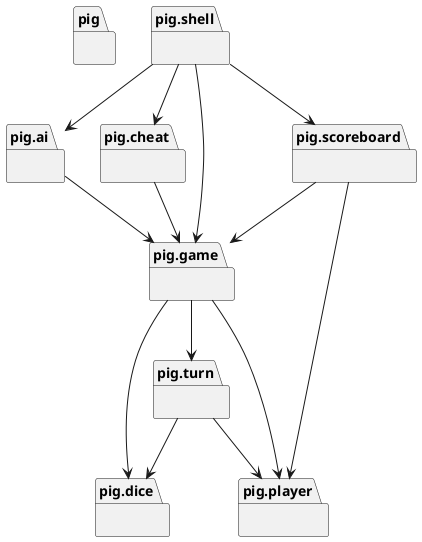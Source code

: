 @startuml packages_pig
set namespaceSeparator none
package "pig" as pig {
}
package "pig.ai" as pig.ai {
}
package "pig.cheat" as pig.cheat {
}
package "pig.dice" as pig.dice {
}
package "pig.game" as pig.game {
}
package "pig.player" as pig.player {
}
package "pig.scoreboard" as pig.scoreboard {
}
package "pig.shell" as pig.shell {
}
package "pig.turn" as pig.turn {
}
pig.ai --> pig.game
pig.cheat --> pig.game
pig.game --> pig.dice
pig.game --> pig.player
pig.game --> pig.turn
pig.scoreboard --> pig.game
pig.scoreboard --> pig.player
pig.shell --> pig.ai
pig.shell --> pig.cheat
pig.shell --> pig.game
pig.shell --> pig.scoreboard
pig.turn --> pig.dice
pig.turn --> pig.player
@enduml
